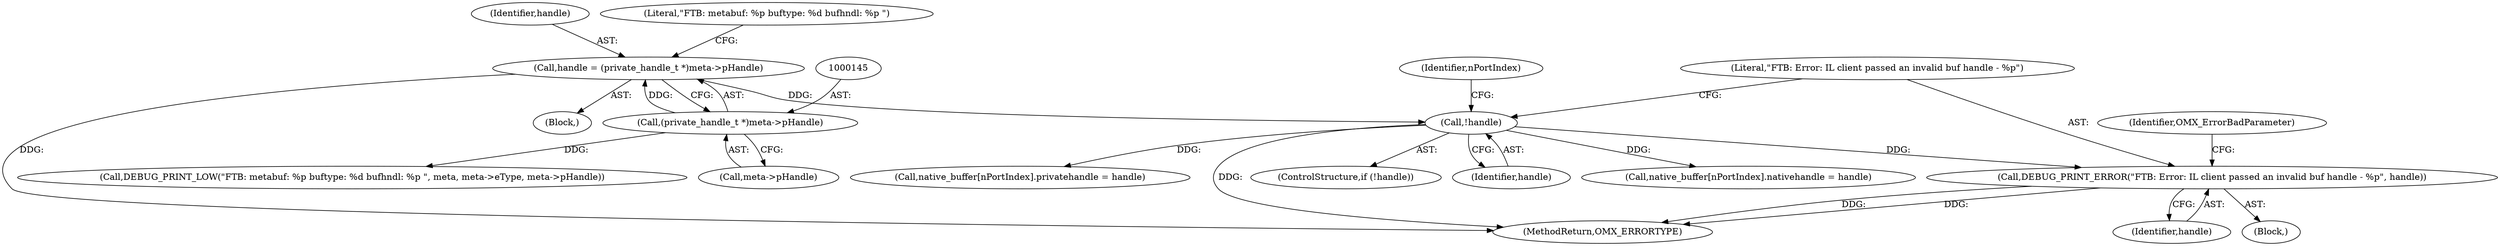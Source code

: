 digraph "0_Android_5b82f4f90c3d531313714df4b936f92fb0ff15cf_1@pointer" {
"1000162" [label="(Call,DEBUG_PRINT_ERROR(\"FTB: Error: IL client passed an invalid buf handle - %p\", handle))"];
"1000159" [label="(Call,!handle)"];
"1000142" [label="(Call,handle = (private_handle_t *)meta->pHandle)"];
"1000144" [label="(Call,(private_handle_t *)meta->pHandle)"];
"1000168" [label="(Identifier,nPortIndex)"];
"1000299" [label="(MethodReturn,OMX_ERRORTYPE)"];
"1000161" [label="(Block,)"];
"1000142" [label="(Call,handle = (private_handle_t *)meta->pHandle)"];
"1000158" [label="(ControlStructure,if (!handle))"];
"1000144" [label="(Call,(private_handle_t *)meta->pHandle)"];
"1000143" [label="(Identifier,handle)"];
"1000166" [label="(Identifier,OMX_ErrorBadParameter)"];
"1000160" [label="(Identifier,handle)"];
"1000150" [label="(Literal,\"FTB: metabuf: %p buftype: %d bufhndl: %p \")"];
"1000159" [label="(Call,!handle)"];
"1000164" [label="(Identifier,handle)"];
"1000110" [label="(Block,)"];
"1000149" [label="(Call,DEBUG_PRINT_LOW(\"FTB: metabuf: %p buftype: %d bufhndl: %p \", meta, meta->eType, meta->pHandle))"];
"1000163" [label="(Literal,\"FTB: Error: IL client passed an invalid buf handle - %p\")"];
"1000162" [label="(Call,DEBUG_PRINT_ERROR(\"FTB: Error: IL client passed an invalid buf handle - %p\", handle))"];
"1000203" [label="(Call,native_buffer[nPortIndex].nativehandle = handle)"];
"1000196" [label="(Call,native_buffer[nPortIndex].privatehandle = handle)"];
"1000146" [label="(Call,meta->pHandle)"];
"1000162" -> "1000161"  [label="AST: "];
"1000162" -> "1000164"  [label="CFG: "];
"1000163" -> "1000162"  [label="AST: "];
"1000164" -> "1000162"  [label="AST: "];
"1000166" -> "1000162"  [label="CFG: "];
"1000162" -> "1000299"  [label="DDG: "];
"1000162" -> "1000299"  [label="DDG: "];
"1000159" -> "1000162"  [label="DDG: "];
"1000159" -> "1000158"  [label="AST: "];
"1000159" -> "1000160"  [label="CFG: "];
"1000160" -> "1000159"  [label="AST: "];
"1000163" -> "1000159"  [label="CFG: "];
"1000168" -> "1000159"  [label="CFG: "];
"1000159" -> "1000299"  [label="DDG: "];
"1000142" -> "1000159"  [label="DDG: "];
"1000159" -> "1000196"  [label="DDG: "];
"1000159" -> "1000203"  [label="DDG: "];
"1000142" -> "1000110"  [label="AST: "];
"1000142" -> "1000144"  [label="CFG: "];
"1000143" -> "1000142"  [label="AST: "];
"1000144" -> "1000142"  [label="AST: "];
"1000150" -> "1000142"  [label="CFG: "];
"1000142" -> "1000299"  [label="DDG: "];
"1000144" -> "1000142"  [label="DDG: "];
"1000144" -> "1000146"  [label="CFG: "];
"1000145" -> "1000144"  [label="AST: "];
"1000146" -> "1000144"  [label="AST: "];
"1000144" -> "1000149"  [label="DDG: "];
}
